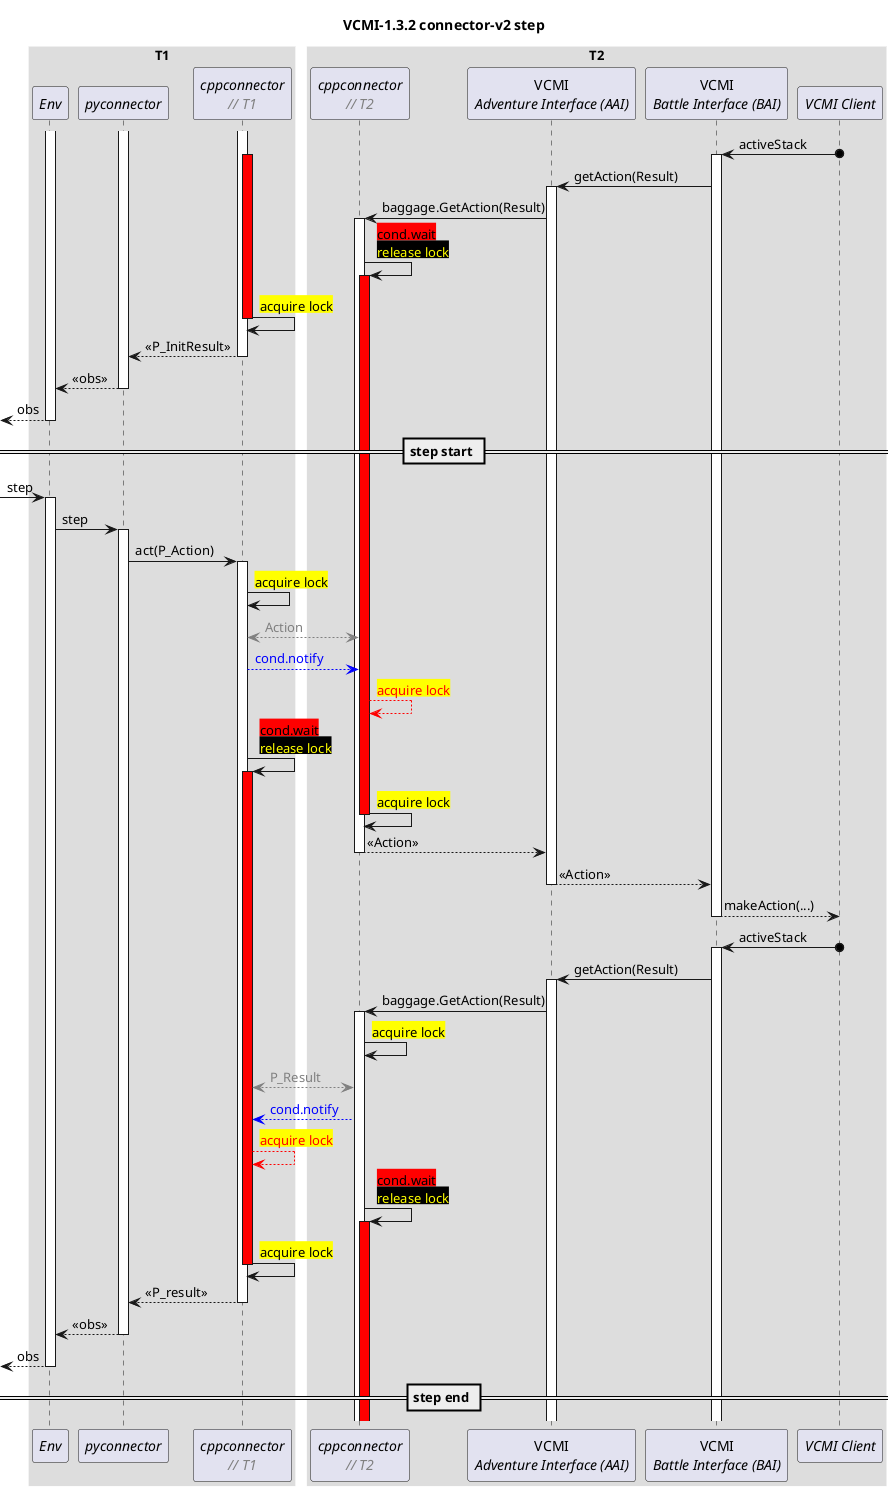 @startuml "vcmi-1.32-connector-v2-step"

title "VCMI-1.3.2 connector-v2 step"

skinparam sequenceBoxBorderColor #FFF

!$nbsp = "<U+00A0>"

' workaround the fact that text alignment can only be
' set globally. Using hspace(n) returns N monospaced
' $nbsp chars
!function $hspace($length)
  !$res = ""
  !$i = $length
  !while $i > 0
    !$res = $res + $nbsp
    !$i = $i - 1
  !endwhile
  !return "<font:monospaced>"+$res+"</font>"
!endfunction

!function $desc($txt)
  !return "<font:Arial><color:Gray><i>// "+$txt+"</i></color></font>"
!endfunction

!function $lock_acq_fail_text()
  !return "<back:yellow><color:red>acquire lock</color></back>"
!endfunction

!procedure $lock_acq_fail($node)
  $node -> $node : $lock_acq_fail_text()
  activate $node #red
!endprocedure

!procedure $lock_acq_direct($node)
  $node -> $node : <back:yellow>acquire lock</back>
!endprocedure

!procedure $lock_acq_latent($node)
  $lock_acq_direct($node)
  deactivate $node
!endprocedure

!procedure $cond_wait($node)
  $node -> $node : <back:red>cond.wait</back>\n<color:yellow><back:black>release lock</back></color>
  activate $node #red
!endprocedure

!procedure $cond_notify($NodeA, $NodeB)
  $NodeA --[#blue]> $NodeB : <color:blue>cond.notify</color>
  $NodeB --[#red]> $NodeB : $lock_acq_fail_text()
!endfunction

!procedure $cond_switch($NodeA, $NodeB)
  $cond_notify($NodeA, $NodeB)
  $cond_wait($NodeA)
  $lock_acq_latent($NodeB)
!endfunction

!function $replace($txt, $search, $repl)
  !$replaced = ""
  !while %strpos($txt, $search) >= 0
    !$position = %strpos($txt, $search)
    !$replaced = $replaced + %substr($txt, 0, $position) + $repl
    !$txt = %substr($txt, $position + %strlen($search))
  !endwhile
  !return $replaced + $txt
!endfunction

!procedure $sharevar($node1, $node2, $txt)
  $node1 <--[#gray]> $node2 : <color:gray>$replace($txt,"\n","</color>\n<color:gray>")</color>
!endfunction

!procedure $sharevar($txt)
  $sharevar(cpp1, cpp2, $txt)
!endfunction

' avoids super long note lines in the diagram
!function $str($txt)
  !return $replace($txt, "\n", %newline())
!endfunction

box T1
participant "//Env//" as env
participant "//pyconnector//" as py
participant "//cppconnector//\n$desc(T1)" as cpp1
end box

box T2
participant "//cppconnector//\n$desc(T2)" as cpp2
participant "VCMI\n//Adventure Interface (AAI)//" as aai
participant "VCMI\n//Battle Interface (BAI)//" as bai
participant "//VCMI Client//" as vcmiclient
end box

activate cpp1
activate py
activate env

vcmiclient o-> bai ++ : activeStack
activate cpp1 #red
bai -> aai ++ : getAction(Result)
aai -> cpp2 ++ : baggage.GetAction(Result)
$cond_wait(cpp2)
$lock_acq_latent(cpp1)
cpp1 --> py -- : <<P_InitResult>>
py --> env -- : <<obs>>
[<-- env -- : obs

== step start ==

[-> env ++ : step
env -> py ++ : step
py -> cpp1 ++ : act(P_Action)
$lock_acq_direct(cpp1)
$sharevar(Action)
$cond_switch(cpp1, cpp2)
cpp2 --> aai -- : <<Action>>
aai --> bai -- : <<Action>>
bai --> vcmiclient -- : makeAction(...)

vcmiclient o-> bai ++ : activeStack
bai -> aai ++ : getAction(Result)
aai -> cpp2 ++ : baggage.GetAction(Result)
$lock_acq_direct(cpp2)
$sharevar(P_Result)
$cond_switch(cpp2, cpp1)
cpp1 --> py -- : <<P_result>>
py --> env -- : <<obs>>
[<-- env -- : obs

== step end ==

@enduml
